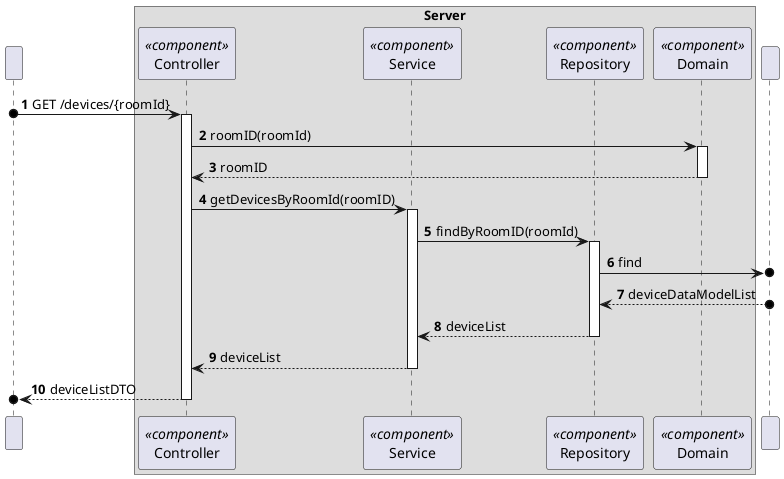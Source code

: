 @startuml
'https://plantuml.com/sequence-diagram
!pragma layout smetana

autonumber


participant " " as HTTP

box "Server"
    participant "Controller" as CTRL<<component>>
    participant "Service" as SV<<component>>
    participant "Repository" as REPO<<component>>
    participant "Domain" as DOM<<component>>

end box
participant " " as BD


HTTP o-> CTRL : GET /devices/{roomId}
activate CTRL

CTRL -> DOM : roomID(roomId)
activate DOM

DOM --> CTRL : roomID
deactivate DOM

CTRL -> SV : getDevicesByRoomId(roomID)
activate SV

SV -> REPO : findByRoomID(roomId)
activate REPO

REPO ->o BD : find

BD o--> REPO : deviceDataModelList

REPO --> SV : deviceList
deactivate REPO

SV --> CTRL : deviceList
deactivate SV

CTRL -->o HTTP : deviceListDTO
deactivate CTRL



@enduml